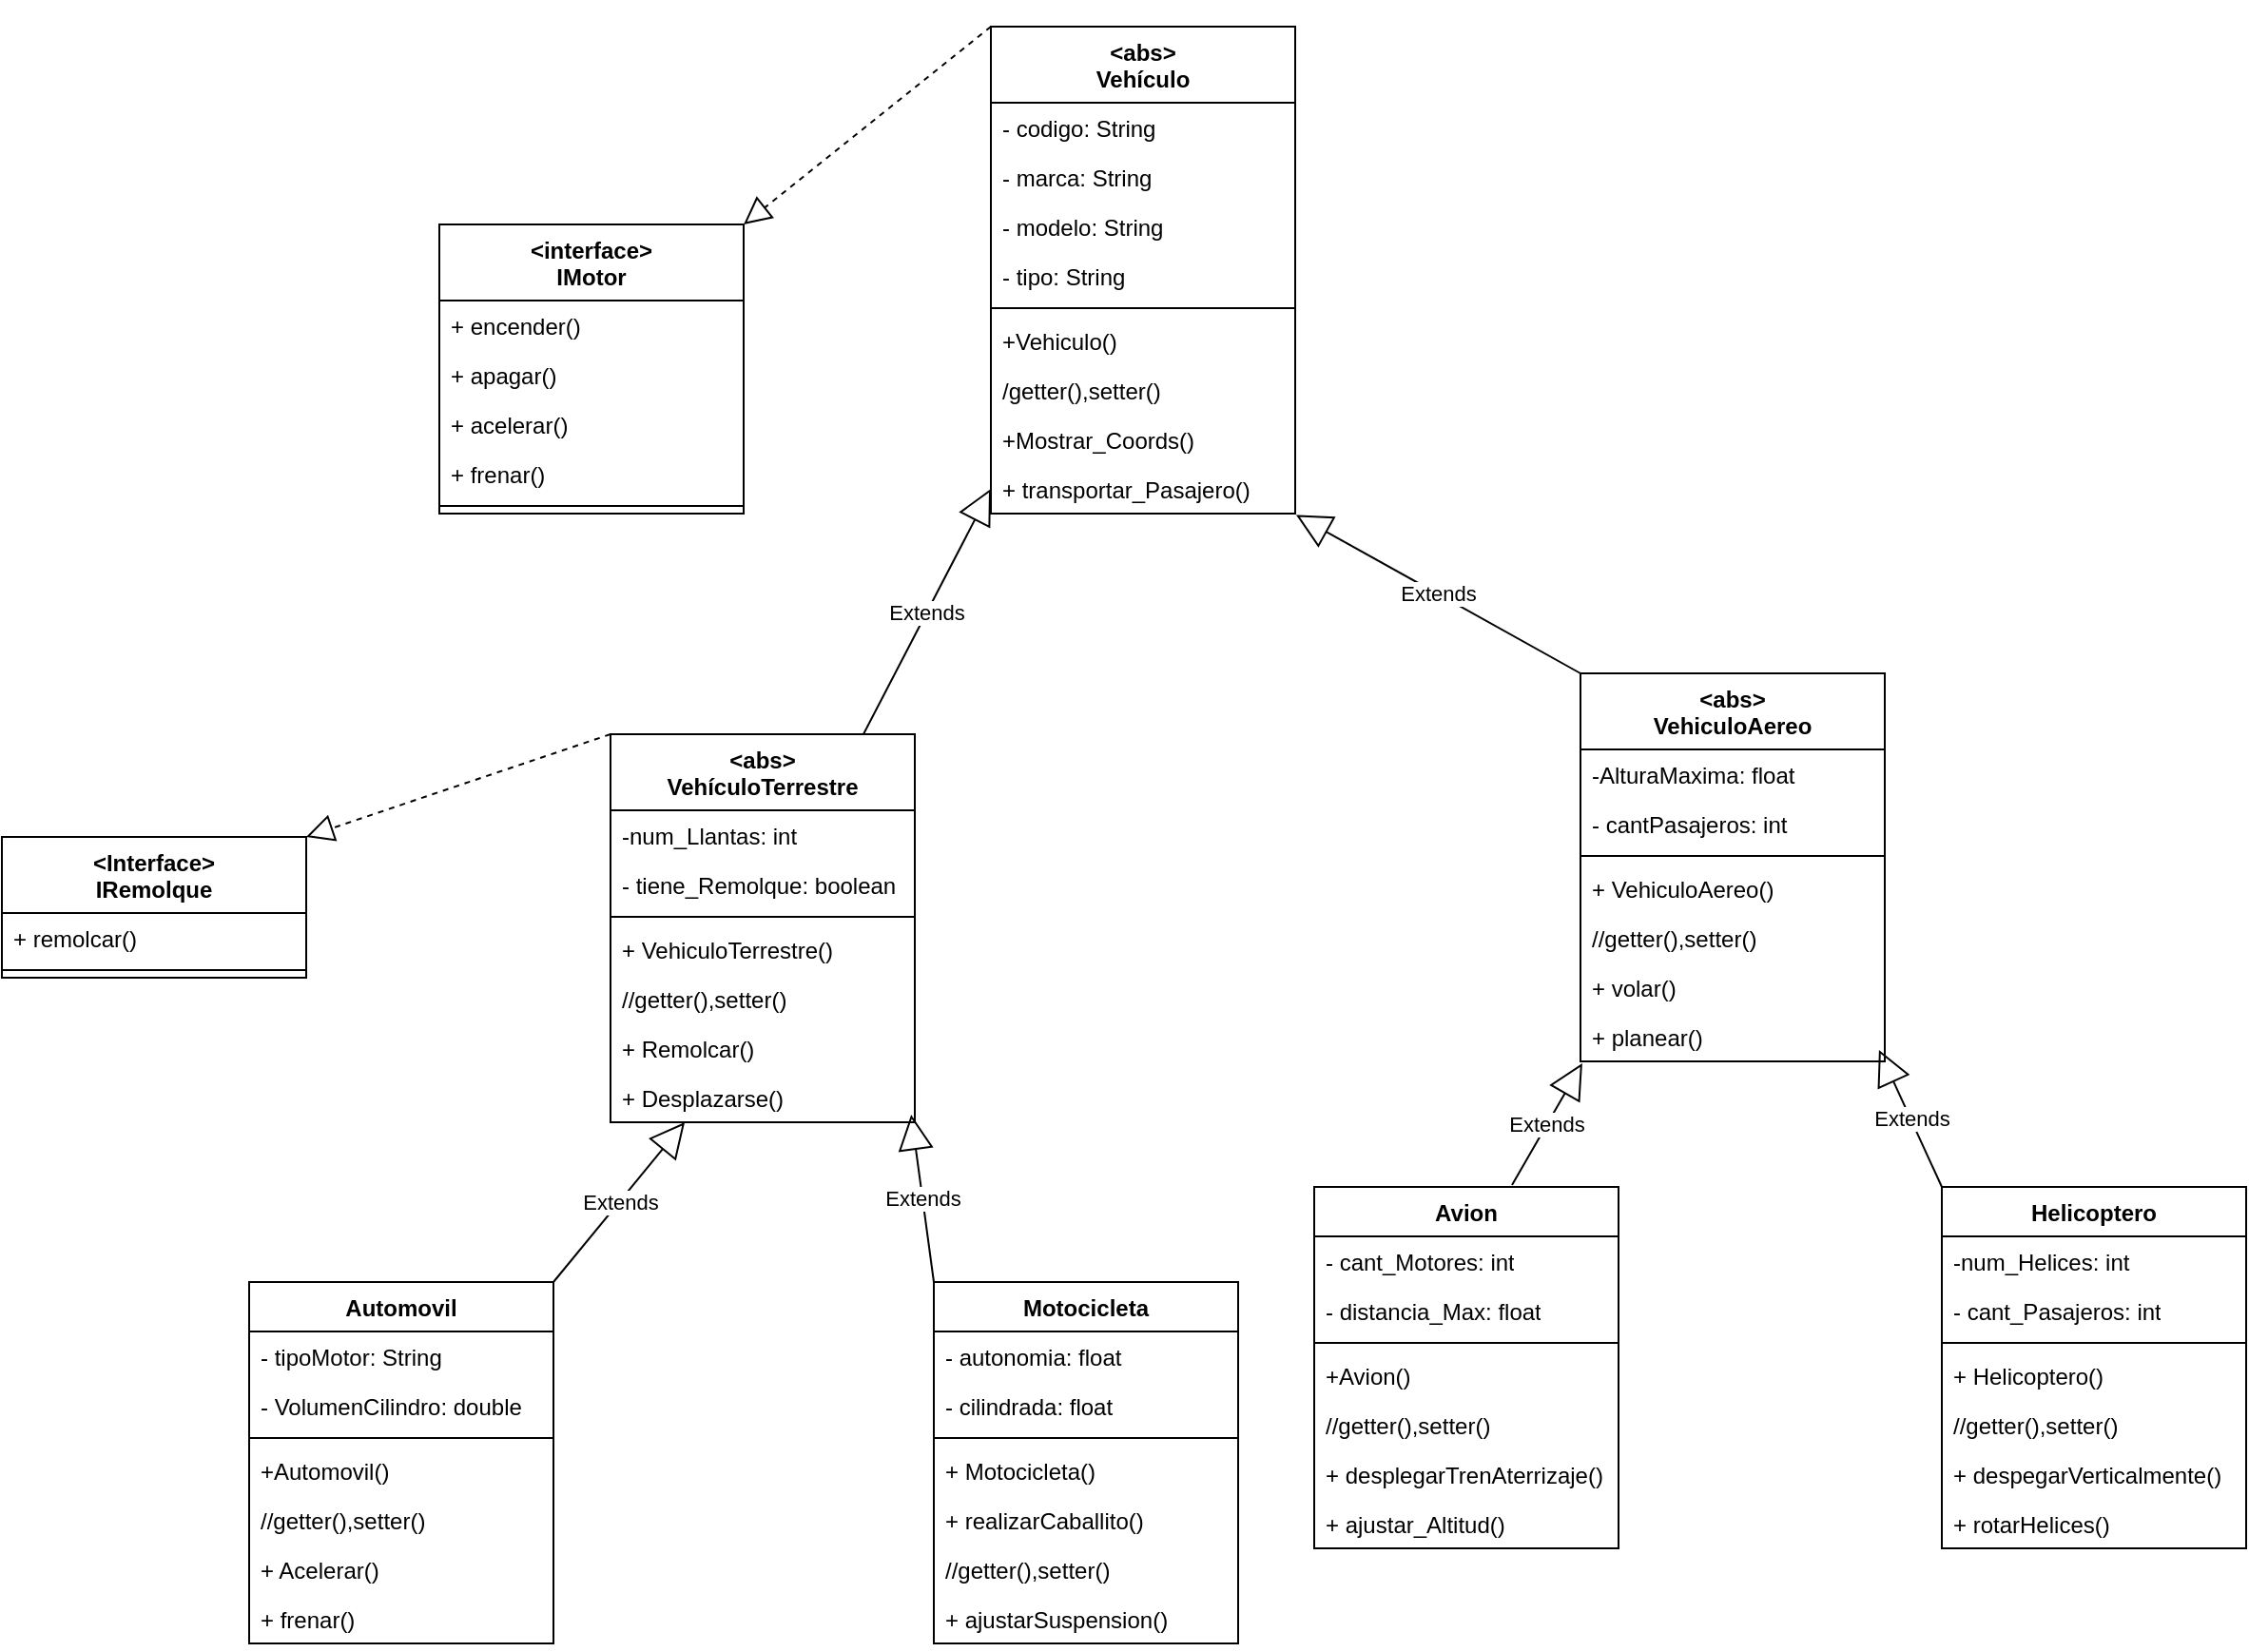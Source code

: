 <mxfile version="24.7.17">
  <diagram name="Página-1" id="dc03b1T352ycDqlAdQUm">
    <mxGraphModel dx="1633" dy="1932" grid="1" gridSize="10" guides="1" tooltips="1" connect="1" arrows="1" fold="1" page="1" pageScale="1" pageWidth="827" pageHeight="1169" math="0" shadow="0">
      <root>
        <mxCell id="0" />
        <mxCell id="1" parent="0" />
        <mxCell id="8NNRE4by3JGDWBvSM1WE-17" value="&amp;lt;abs&amp;gt;&lt;br&gt;Vehículo&lt;div&gt;&lt;br&gt;&lt;/div&gt;" style="swimlane;fontStyle=1;align=center;verticalAlign=top;childLayout=stackLayout;horizontal=1;startSize=40;horizontalStack=0;resizeParent=1;resizeParentMax=0;resizeLast=0;collapsible=1;marginBottom=0;whiteSpace=wrap;html=1;" parent="1" vertex="1">
          <mxGeometry x="890" y="-500" width="160" height="256" as="geometry" />
        </mxCell>
        <mxCell id="8NNRE4by3JGDWBvSM1WE-18" value="- codigo: String" style="text;strokeColor=none;fillColor=none;align=left;verticalAlign=top;spacingLeft=4;spacingRight=4;overflow=hidden;rotatable=0;points=[[0,0.5],[1,0.5]];portConstraint=eastwest;whiteSpace=wrap;html=1;" parent="8NNRE4by3JGDWBvSM1WE-17" vertex="1">
          <mxGeometry y="40" width="160" height="26" as="geometry" />
        </mxCell>
        <mxCell id="8NNRE4by3JGDWBvSM1WE-21" value="- marca: String" style="text;strokeColor=none;fillColor=none;align=left;verticalAlign=top;spacingLeft=4;spacingRight=4;overflow=hidden;rotatable=0;points=[[0,0.5],[1,0.5]];portConstraint=eastwest;whiteSpace=wrap;html=1;" parent="8NNRE4by3JGDWBvSM1WE-17" vertex="1">
          <mxGeometry y="66" width="160" height="26" as="geometry" />
        </mxCell>
        <mxCell id="8NNRE4by3JGDWBvSM1WE-22" value="- modelo: String" style="text;strokeColor=none;fillColor=none;align=left;verticalAlign=top;spacingLeft=4;spacingRight=4;overflow=hidden;rotatable=0;points=[[0,0.5],[1,0.5]];portConstraint=eastwest;whiteSpace=wrap;html=1;" parent="8NNRE4by3JGDWBvSM1WE-17" vertex="1">
          <mxGeometry y="92" width="160" height="26" as="geometry" />
        </mxCell>
        <mxCell id="8NNRE4by3JGDWBvSM1WE-23" value="- tipo: String" style="text;strokeColor=none;fillColor=none;align=left;verticalAlign=top;spacingLeft=4;spacingRight=4;overflow=hidden;rotatable=0;points=[[0,0.5],[1,0.5]];portConstraint=eastwest;whiteSpace=wrap;html=1;" parent="8NNRE4by3JGDWBvSM1WE-17" vertex="1">
          <mxGeometry y="118" width="160" height="26" as="geometry" />
        </mxCell>
        <mxCell id="8NNRE4by3JGDWBvSM1WE-19" value="" style="line;strokeWidth=1;fillColor=none;align=left;verticalAlign=middle;spacingTop=-1;spacingLeft=3;spacingRight=3;rotatable=0;labelPosition=right;points=[];portConstraint=eastwest;strokeColor=inherit;" parent="8NNRE4by3JGDWBvSM1WE-17" vertex="1">
          <mxGeometry y="144" width="160" height="8" as="geometry" />
        </mxCell>
        <mxCell id="8NNRE4by3JGDWBvSM1WE-20" value="+Vehiculo()" style="text;strokeColor=none;fillColor=none;align=left;verticalAlign=top;spacingLeft=4;spacingRight=4;overflow=hidden;rotatable=0;points=[[0,0.5],[1,0.5]];portConstraint=eastwest;whiteSpace=wrap;html=1;" parent="8NNRE4by3JGDWBvSM1WE-17" vertex="1">
          <mxGeometry y="152" width="160" height="26" as="geometry" />
        </mxCell>
        <mxCell id="8NNRE4by3JGDWBvSM1WE-88" value="/getter(),setter()" style="text;strokeColor=none;fillColor=none;align=left;verticalAlign=top;spacingLeft=4;spacingRight=4;overflow=hidden;rotatable=0;points=[[0,0.5],[1,0.5]];portConstraint=eastwest;whiteSpace=wrap;html=1;" parent="8NNRE4by3JGDWBvSM1WE-17" vertex="1">
          <mxGeometry y="178" width="160" height="26" as="geometry" />
        </mxCell>
        <mxCell id="8NNRE4by3JGDWBvSM1WE-24" value="+Mostrar_Coords()" style="text;strokeColor=none;fillColor=none;align=left;verticalAlign=top;spacingLeft=4;spacingRight=4;overflow=hidden;rotatable=0;points=[[0,0.5],[1,0.5]];portConstraint=eastwest;whiteSpace=wrap;html=1;" parent="8NNRE4by3JGDWBvSM1WE-17" vertex="1">
          <mxGeometry y="204" width="160" height="26" as="geometry" />
        </mxCell>
        <mxCell id="8NNRE4by3JGDWBvSM1WE-25" value="+ transportar_Pasajero()" style="text;strokeColor=none;fillColor=none;align=left;verticalAlign=top;spacingLeft=4;spacingRight=4;overflow=hidden;rotatable=0;points=[[0,0.5],[1,0.5]];portConstraint=eastwest;whiteSpace=wrap;html=1;" parent="8NNRE4by3JGDWBvSM1WE-17" vertex="1">
          <mxGeometry y="230" width="160" height="26" as="geometry" />
        </mxCell>
        <mxCell id="8NNRE4by3JGDWBvSM1WE-26" value="&amp;lt;abs&amp;gt;&lt;br&gt;VehículoTerrestre" style="swimlane;fontStyle=1;align=center;verticalAlign=top;childLayout=stackLayout;horizontal=1;startSize=40;horizontalStack=0;resizeParent=1;resizeParentMax=0;resizeLast=0;collapsible=1;marginBottom=0;whiteSpace=wrap;html=1;" parent="1" vertex="1">
          <mxGeometry x="690" y="-128" width="160" height="204" as="geometry" />
        </mxCell>
        <mxCell id="8NNRE4by3JGDWBvSM1WE-27" value="-num_Llantas: int" style="text;strokeColor=none;fillColor=none;align=left;verticalAlign=top;spacingLeft=4;spacingRight=4;overflow=hidden;rotatable=0;points=[[0,0.5],[1,0.5]];portConstraint=eastwest;whiteSpace=wrap;html=1;" parent="8NNRE4by3JGDWBvSM1WE-26" vertex="1">
          <mxGeometry y="40" width="160" height="26" as="geometry" />
        </mxCell>
        <mxCell id="8NNRE4by3JGDWBvSM1WE-30" value="- tiene_Remolque: boolean" style="text;strokeColor=none;fillColor=none;align=left;verticalAlign=top;spacingLeft=4;spacingRight=4;overflow=hidden;rotatable=0;points=[[0,0.5],[1,0.5]];portConstraint=eastwest;whiteSpace=wrap;html=1;" parent="8NNRE4by3JGDWBvSM1WE-26" vertex="1">
          <mxGeometry y="66" width="160" height="26" as="geometry" />
        </mxCell>
        <mxCell id="8NNRE4by3JGDWBvSM1WE-28" value="" style="line;strokeWidth=1;fillColor=none;align=left;verticalAlign=middle;spacingTop=-1;spacingLeft=3;spacingRight=3;rotatable=0;labelPosition=right;points=[];portConstraint=eastwest;strokeColor=inherit;" parent="8NNRE4by3JGDWBvSM1WE-26" vertex="1">
          <mxGeometry y="92" width="160" height="8" as="geometry" />
        </mxCell>
        <mxCell id="8NNRE4by3JGDWBvSM1WE-29" value="+ VehiculoTerrestre()" style="text;strokeColor=none;fillColor=none;align=left;verticalAlign=top;spacingLeft=4;spacingRight=4;overflow=hidden;rotatable=0;points=[[0,0.5],[1,0.5]];portConstraint=eastwest;whiteSpace=wrap;html=1;" parent="8NNRE4by3JGDWBvSM1WE-26" vertex="1">
          <mxGeometry y="100" width="160" height="26" as="geometry" />
        </mxCell>
        <mxCell id="8NNRE4by3JGDWBvSM1WE-89" value="//getter(),setter()" style="text;strokeColor=none;fillColor=none;align=left;verticalAlign=top;spacingLeft=4;spacingRight=4;overflow=hidden;rotatable=0;points=[[0,0.5],[1,0.5]];portConstraint=eastwest;whiteSpace=wrap;html=1;" parent="8NNRE4by3JGDWBvSM1WE-26" vertex="1">
          <mxGeometry y="126" width="160" height="26" as="geometry" />
        </mxCell>
        <mxCell id="8NNRE4by3JGDWBvSM1WE-31" value="+ Remolcar()" style="text;strokeColor=none;fillColor=none;align=left;verticalAlign=top;spacingLeft=4;spacingRight=4;overflow=hidden;rotatable=0;points=[[0,0.5],[1,0.5]];portConstraint=eastwest;whiteSpace=wrap;html=1;" parent="8NNRE4by3JGDWBvSM1WE-26" vertex="1">
          <mxGeometry y="152" width="160" height="26" as="geometry" />
        </mxCell>
        <mxCell id="8NNRE4by3JGDWBvSM1WE-32" value="+ Desplazarse()" style="text;strokeColor=none;fillColor=none;align=left;verticalAlign=top;spacingLeft=4;spacingRight=4;overflow=hidden;rotatable=0;points=[[0,0.5],[1,0.5]];portConstraint=eastwest;whiteSpace=wrap;html=1;" parent="8NNRE4by3JGDWBvSM1WE-26" vertex="1">
          <mxGeometry y="178" width="160" height="26" as="geometry" />
        </mxCell>
        <mxCell id="8NNRE4by3JGDWBvSM1WE-37" value="Automovil" style="swimlane;fontStyle=1;align=center;verticalAlign=top;childLayout=stackLayout;horizontal=1;startSize=26;horizontalStack=0;resizeParent=1;resizeParentMax=0;resizeLast=0;collapsible=1;marginBottom=0;whiteSpace=wrap;html=1;" parent="1" vertex="1">
          <mxGeometry x="500" y="160" width="160" height="190" as="geometry" />
        </mxCell>
        <mxCell id="8NNRE4by3JGDWBvSM1WE-38" value="- tipoMotor: String" style="text;strokeColor=none;fillColor=none;align=left;verticalAlign=top;spacingLeft=4;spacingRight=4;overflow=hidden;rotatable=0;points=[[0,0.5],[1,0.5]];portConstraint=eastwest;whiteSpace=wrap;html=1;" parent="8NNRE4by3JGDWBvSM1WE-37" vertex="1">
          <mxGeometry y="26" width="160" height="26" as="geometry" />
        </mxCell>
        <mxCell id="8NNRE4by3JGDWBvSM1WE-41" value="- VolumenCilindro: double" style="text;strokeColor=none;fillColor=none;align=left;verticalAlign=top;spacingLeft=4;spacingRight=4;overflow=hidden;rotatable=0;points=[[0,0.5],[1,0.5]];portConstraint=eastwest;whiteSpace=wrap;html=1;" parent="8NNRE4by3JGDWBvSM1WE-37" vertex="1">
          <mxGeometry y="52" width="160" height="26" as="geometry" />
        </mxCell>
        <mxCell id="8NNRE4by3JGDWBvSM1WE-39" value="" style="line;strokeWidth=1;fillColor=none;align=left;verticalAlign=middle;spacingTop=-1;spacingLeft=3;spacingRight=3;rotatable=0;labelPosition=right;points=[];portConstraint=eastwest;strokeColor=inherit;" parent="8NNRE4by3JGDWBvSM1WE-37" vertex="1">
          <mxGeometry y="78" width="160" height="8" as="geometry" />
        </mxCell>
        <mxCell id="8NNRE4by3JGDWBvSM1WE-40" value="+Automovil()" style="text;strokeColor=none;fillColor=none;align=left;verticalAlign=top;spacingLeft=4;spacingRight=4;overflow=hidden;rotatable=0;points=[[0,0.5],[1,0.5]];portConstraint=eastwest;whiteSpace=wrap;html=1;" parent="8NNRE4by3JGDWBvSM1WE-37" vertex="1">
          <mxGeometry y="86" width="160" height="26" as="geometry" />
        </mxCell>
        <mxCell id="8NNRE4by3JGDWBvSM1WE-90" value="//getter(),setter()" style="text;strokeColor=none;fillColor=none;align=left;verticalAlign=top;spacingLeft=4;spacingRight=4;overflow=hidden;rotatable=0;points=[[0,0.5],[1,0.5]];portConstraint=eastwest;whiteSpace=wrap;html=1;" parent="8NNRE4by3JGDWBvSM1WE-37" vertex="1">
          <mxGeometry y="112" width="160" height="26" as="geometry" />
        </mxCell>
        <mxCell id="8NNRE4by3JGDWBvSM1WE-42" value="+ Acelerar()" style="text;strokeColor=none;fillColor=none;align=left;verticalAlign=top;spacingLeft=4;spacingRight=4;overflow=hidden;rotatable=0;points=[[0,0.5],[1,0.5]];portConstraint=eastwest;whiteSpace=wrap;html=1;" parent="8NNRE4by3JGDWBvSM1WE-37" vertex="1">
          <mxGeometry y="138" width="160" height="26" as="geometry" />
        </mxCell>
        <mxCell id="8NNRE4by3JGDWBvSM1WE-43" value="+ frenar()" style="text;strokeColor=none;fillColor=none;align=left;verticalAlign=top;spacingLeft=4;spacingRight=4;overflow=hidden;rotatable=0;points=[[0,0.5],[1,0.5]];portConstraint=eastwest;whiteSpace=wrap;html=1;" parent="8NNRE4by3JGDWBvSM1WE-37" vertex="1">
          <mxGeometry y="164" width="160" height="26" as="geometry" />
        </mxCell>
        <mxCell id="8NNRE4by3JGDWBvSM1WE-44" value="Motocicleta" style="swimlane;fontStyle=1;align=center;verticalAlign=top;childLayout=stackLayout;horizontal=1;startSize=26;horizontalStack=0;resizeParent=1;resizeParentMax=0;resizeLast=0;collapsible=1;marginBottom=0;whiteSpace=wrap;html=1;" parent="1" vertex="1">
          <mxGeometry x="860" y="160" width="160" height="190" as="geometry" />
        </mxCell>
        <mxCell id="8NNRE4by3JGDWBvSM1WE-45" value="- autonomia: float" style="text;strokeColor=none;fillColor=none;align=left;verticalAlign=top;spacingLeft=4;spacingRight=4;overflow=hidden;rotatable=0;points=[[0,0.5],[1,0.5]];portConstraint=eastwest;whiteSpace=wrap;html=1;" parent="8NNRE4by3JGDWBvSM1WE-44" vertex="1">
          <mxGeometry y="26" width="160" height="26" as="geometry" />
        </mxCell>
        <mxCell id="8NNRE4by3JGDWBvSM1WE-48" value="- cilindrada: float" style="text;strokeColor=none;fillColor=none;align=left;verticalAlign=top;spacingLeft=4;spacingRight=4;overflow=hidden;rotatable=0;points=[[0,0.5],[1,0.5]];portConstraint=eastwest;whiteSpace=wrap;html=1;" parent="8NNRE4by3JGDWBvSM1WE-44" vertex="1">
          <mxGeometry y="52" width="160" height="26" as="geometry" />
        </mxCell>
        <mxCell id="8NNRE4by3JGDWBvSM1WE-46" value="" style="line;strokeWidth=1;fillColor=none;align=left;verticalAlign=middle;spacingTop=-1;spacingLeft=3;spacingRight=3;rotatable=0;labelPosition=right;points=[];portConstraint=eastwest;strokeColor=inherit;" parent="8NNRE4by3JGDWBvSM1WE-44" vertex="1">
          <mxGeometry y="78" width="160" height="8" as="geometry" />
        </mxCell>
        <mxCell id="8NNRE4by3JGDWBvSM1WE-47" value="+ Motocicleta()" style="text;strokeColor=none;fillColor=none;align=left;verticalAlign=top;spacingLeft=4;spacingRight=4;overflow=hidden;rotatable=0;points=[[0,0.5],[1,0.5]];portConstraint=eastwest;whiteSpace=wrap;html=1;" parent="8NNRE4by3JGDWBvSM1WE-44" vertex="1">
          <mxGeometry y="86" width="160" height="26" as="geometry" />
        </mxCell>
        <mxCell id="8NNRE4by3JGDWBvSM1WE-92" value="+ realizarCaballito()" style="text;strokeColor=none;fillColor=none;align=left;verticalAlign=top;spacingLeft=4;spacingRight=4;overflow=hidden;rotatable=0;points=[[0,0.5],[1,0.5]];portConstraint=eastwest;whiteSpace=wrap;html=1;" parent="8NNRE4by3JGDWBvSM1WE-44" vertex="1">
          <mxGeometry y="112" width="160" height="26" as="geometry" />
        </mxCell>
        <mxCell id="8NNRE4by3JGDWBvSM1WE-49" value="//getter(),setter()" style="text;strokeColor=none;fillColor=none;align=left;verticalAlign=top;spacingLeft=4;spacingRight=4;overflow=hidden;rotatable=0;points=[[0,0.5],[1,0.5]];portConstraint=eastwest;whiteSpace=wrap;html=1;" parent="8NNRE4by3JGDWBvSM1WE-44" vertex="1">
          <mxGeometry y="138" width="160" height="26" as="geometry" />
        </mxCell>
        <mxCell id="8NNRE4by3JGDWBvSM1WE-50" value="+ ajustarSuspension()" style="text;strokeColor=none;fillColor=none;align=left;verticalAlign=top;spacingLeft=4;spacingRight=4;overflow=hidden;rotatable=0;points=[[0,0.5],[1,0.5]];portConstraint=eastwest;whiteSpace=wrap;html=1;" parent="8NNRE4by3JGDWBvSM1WE-44" vertex="1">
          <mxGeometry y="164" width="160" height="26" as="geometry" />
        </mxCell>
        <mxCell id="8NNRE4by3JGDWBvSM1WE-51" value="&amp;lt;abs&amp;gt;&lt;br&gt;VehiculoAereo" style="swimlane;fontStyle=1;align=center;verticalAlign=top;childLayout=stackLayout;horizontal=1;startSize=40;horizontalStack=0;resizeParent=1;resizeParentMax=0;resizeLast=0;collapsible=1;marginBottom=0;whiteSpace=wrap;html=1;" parent="1" vertex="1">
          <mxGeometry x="1200" y="-160" width="160" height="204" as="geometry" />
        </mxCell>
        <mxCell id="8NNRE4by3JGDWBvSM1WE-52" value="-AlturaMaxima: float" style="text;strokeColor=none;fillColor=none;align=left;verticalAlign=top;spacingLeft=4;spacingRight=4;overflow=hidden;rotatable=0;points=[[0,0.5],[1,0.5]];portConstraint=eastwest;whiteSpace=wrap;html=1;" parent="8NNRE4by3JGDWBvSM1WE-51" vertex="1">
          <mxGeometry y="40" width="160" height="26" as="geometry" />
        </mxCell>
        <mxCell id="8NNRE4by3JGDWBvSM1WE-63" value="- cantPasajeros: int" style="text;strokeColor=none;fillColor=none;align=left;verticalAlign=top;spacingLeft=4;spacingRight=4;overflow=hidden;rotatable=0;points=[[0,0.5],[1,0.5]];portConstraint=eastwest;whiteSpace=wrap;html=1;" parent="8NNRE4by3JGDWBvSM1WE-51" vertex="1">
          <mxGeometry y="66" width="160" height="26" as="geometry" />
        </mxCell>
        <mxCell id="8NNRE4by3JGDWBvSM1WE-53" value="" style="line;strokeWidth=1;fillColor=none;align=left;verticalAlign=middle;spacingTop=-1;spacingLeft=3;spacingRight=3;rotatable=0;labelPosition=right;points=[];portConstraint=eastwest;strokeColor=inherit;" parent="8NNRE4by3JGDWBvSM1WE-51" vertex="1">
          <mxGeometry y="92" width="160" height="8" as="geometry" />
        </mxCell>
        <mxCell id="8NNRE4by3JGDWBvSM1WE-54" value="+ VehiculoAereo()" style="text;strokeColor=none;fillColor=none;align=left;verticalAlign=top;spacingLeft=4;spacingRight=4;overflow=hidden;rotatable=0;points=[[0,0.5],[1,0.5]];portConstraint=eastwest;whiteSpace=wrap;html=1;" parent="8NNRE4by3JGDWBvSM1WE-51" vertex="1">
          <mxGeometry y="100" width="160" height="26" as="geometry" />
        </mxCell>
        <mxCell id="8NNRE4by3JGDWBvSM1WE-93" value="//getter(),setter()" style="text;strokeColor=none;fillColor=none;align=left;verticalAlign=top;spacingLeft=4;spacingRight=4;overflow=hidden;rotatable=0;points=[[0,0.5],[1,0.5]];portConstraint=eastwest;whiteSpace=wrap;html=1;" parent="8NNRE4by3JGDWBvSM1WE-51" vertex="1">
          <mxGeometry y="126" width="160" height="26" as="geometry" />
        </mxCell>
        <mxCell id="8NNRE4by3JGDWBvSM1WE-64" value="+ volar()" style="text;strokeColor=none;fillColor=none;align=left;verticalAlign=top;spacingLeft=4;spacingRight=4;overflow=hidden;rotatable=0;points=[[0,0.5],[1,0.5]];portConstraint=eastwest;whiteSpace=wrap;html=1;" parent="8NNRE4by3JGDWBvSM1WE-51" vertex="1">
          <mxGeometry y="152" width="160" height="26" as="geometry" />
        </mxCell>
        <mxCell id="8NNRE4by3JGDWBvSM1WE-65" value="+ planear()" style="text;strokeColor=none;fillColor=none;align=left;verticalAlign=top;spacingLeft=4;spacingRight=4;overflow=hidden;rotatable=0;points=[[0,0.5],[1,0.5]];portConstraint=eastwest;whiteSpace=wrap;html=1;" parent="8NNRE4by3JGDWBvSM1WE-51" vertex="1">
          <mxGeometry y="178" width="160" height="26" as="geometry" />
        </mxCell>
        <mxCell id="8NNRE4by3JGDWBvSM1WE-55" value="Avion" style="swimlane;fontStyle=1;align=center;verticalAlign=top;childLayout=stackLayout;horizontal=1;startSize=26;horizontalStack=0;resizeParent=1;resizeParentMax=0;resizeLast=0;collapsible=1;marginBottom=0;whiteSpace=wrap;html=1;" parent="1" vertex="1">
          <mxGeometry x="1060" y="110" width="160" height="190" as="geometry" />
        </mxCell>
        <mxCell id="8NNRE4by3JGDWBvSM1WE-56" value="- cant_Motores: int" style="text;strokeColor=none;fillColor=none;align=left;verticalAlign=top;spacingLeft=4;spacingRight=4;overflow=hidden;rotatable=0;points=[[0,0.5],[1,0.5]];portConstraint=eastwest;whiteSpace=wrap;html=1;" parent="8NNRE4by3JGDWBvSM1WE-55" vertex="1">
          <mxGeometry y="26" width="160" height="26" as="geometry" />
        </mxCell>
        <mxCell id="8NNRE4by3JGDWBvSM1WE-66" value="- distancia_Max: float" style="text;strokeColor=none;fillColor=none;align=left;verticalAlign=top;spacingLeft=4;spacingRight=4;overflow=hidden;rotatable=0;points=[[0,0.5],[1,0.5]];portConstraint=eastwest;whiteSpace=wrap;html=1;" parent="8NNRE4by3JGDWBvSM1WE-55" vertex="1">
          <mxGeometry y="52" width="160" height="26" as="geometry" />
        </mxCell>
        <mxCell id="8NNRE4by3JGDWBvSM1WE-57" value="" style="line;strokeWidth=1;fillColor=none;align=left;verticalAlign=middle;spacingTop=-1;spacingLeft=3;spacingRight=3;rotatable=0;labelPosition=right;points=[];portConstraint=eastwest;strokeColor=inherit;" parent="8NNRE4by3JGDWBvSM1WE-55" vertex="1">
          <mxGeometry y="78" width="160" height="8" as="geometry" />
        </mxCell>
        <mxCell id="8NNRE4by3JGDWBvSM1WE-58" value="+Avion()" style="text;strokeColor=none;fillColor=none;align=left;verticalAlign=top;spacingLeft=4;spacingRight=4;overflow=hidden;rotatable=0;points=[[0,0.5],[1,0.5]];portConstraint=eastwest;whiteSpace=wrap;html=1;" parent="8NNRE4by3JGDWBvSM1WE-55" vertex="1">
          <mxGeometry y="86" width="160" height="26" as="geometry" />
        </mxCell>
        <mxCell id="8NNRE4by3JGDWBvSM1WE-94" value="//getter(),setter()" style="text;strokeColor=none;fillColor=none;align=left;verticalAlign=top;spacingLeft=4;spacingRight=4;overflow=hidden;rotatable=0;points=[[0,0.5],[1,0.5]];portConstraint=eastwest;whiteSpace=wrap;html=1;" parent="8NNRE4by3JGDWBvSM1WE-55" vertex="1">
          <mxGeometry y="112" width="160" height="26" as="geometry" />
        </mxCell>
        <mxCell id="8NNRE4by3JGDWBvSM1WE-67" value="+ desplegarTrenAterrizaje()" style="text;strokeColor=none;fillColor=none;align=left;verticalAlign=top;spacingLeft=4;spacingRight=4;overflow=hidden;rotatable=0;points=[[0,0.5],[1,0.5]];portConstraint=eastwest;whiteSpace=wrap;html=1;" parent="8NNRE4by3JGDWBvSM1WE-55" vertex="1">
          <mxGeometry y="138" width="160" height="26" as="geometry" />
        </mxCell>
        <mxCell id="8NNRE4by3JGDWBvSM1WE-68" value="+ ajustar_Altitud()" style="text;strokeColor=none;fillColor=none;align=left;verticalAlign=top;spacingLeft=4;spacingRight=4;overflow=hidden;rotatable=0;points=[[0,0.5],[1,0.5]];portConstraint=eastwest;whiteSpace=wrap;html=1;" parent="8NNRE4by3JGDWBvSM1WE-55" vertex="1">
          <mxGeometry y="164" width="160" height="26" as="geometry" />
        </mxCell>
        <mxCell id="8NNRE4by3JGDWBvSM1WE-59" value="Helicoptero" style="swimlane;fontStyle=1;align=center;verticalAlign=top;childLayout=stackLayout;horizontal=1;startSize=26;horizontalStack=0;resizeParent=1;resizeParentMax=0;resizeLast=0;collapsible=1;marginBottom=0;whiteSpace=wrap;html=1;" parent="1" vertex="1">
          <mxGeometry x="1390" y="110" width="160" height="190" as="geometry" />
        </mxCell>
        <mxCell id="8NNRE4by3JGDWBvSM1WE-60" value="-num_Helices: int" style="text;strokeColor=none;fillColor=none;align=left;verticalAlign=top;spacingLeft=4;spacingRight=4;overflow=hidden;rotatable=0;points=[[0,0.5],[1,0.5]];portConstraint=eastwest;whiteSpace=wrap;html=1;" parent="8NNRE4by3JGDWBvSM1WE-59" vertex="1">
          <mxGeometry y="26" width="160" height="26" as="geometry" />
        </mxCell>
        <mxCell id="8NNRE4by3JGDWBvSM1WE-62" value="- cant_Pasajeros: int" style="text;strokeColor=none;fillColor=none;align=left;verticalAlign=top;spacingLeft=4;spacingRight=4;overflow=hidden;rotatable=0;points=[[0,0.5],[1,0.5]];portConstraint=eastwest;whiteSpace=wrap;html=1;" parent="8NNRE4by3JGDWBvSM1WE-59" vertex="1">
          <mxGeometry y="52" width="160" height="26" as="geometry" />
        </mxCell>
        <mxCell id="8NNRE4by3JGDWBvSM1WE-61" value="" style="line;strokeWidth=1;fillColor=none;align=left;verticalAlign=middle;spacingTop=-1;spacingLeft=3;spacingRight=3;rotatable=0;labelPosition=right;points=[];portConstraint=eastwest;strokeColor=inherit;" parent="8NNRE4by3JGDWBvSM1WE-59" vertex="1">
          <mxGeometry y="78" width="160" height="8" as="geometry" />
        </mxCell>
        <mxCell id="8NNRE4by3JGDWBvSM1WE-70" value="+ Helicoptero()" style="text;strokeColor=none;fillColor=none;align=left;verticalAlign=top;spacingLeft=4;spacingRight=4;overflow=hidden;rotatable=0;points=[[0,0.5],[1,0.5]];portConstraint=eastwest;whiteSpace=wrap;html=1;" parent="8NNRE4by3JGDWBvSM1WE-59" vertex="1">
          <mxGeometry y="86" width="160" height="26" as="geometry" />
        </mxCell>
        <mxCell id="8NNRE4by3JGDWBvSM1WE-95" value="//getter(),setter()" style="text;strokeColor=none;fillColor=none;align=left;verticalAlign=top;spacingLeft=4;spacingRight=4;overflow=hidden;rotatable=0;points=[[0,0.5],[1,0.5]];portConstraint=eastwest;whiteSpace=wrap;html=1;" parent="8NNRE4by3JGDWBvSM1WE-59" vertex="1">
          <mxGeometry y="112" width="160" height="26" as="geometry" />
        </mxCell>
        <mxCell id="8NNRE4by3JGDWBvSM1WE-72" value="+ despegarVerticalmente()" style="text;strokeColor=none;fillColor=none;align=left;verticalAlign=top;spacingLeft=4;spacingRight=4;overflow=hidden;rotatable=0;points=[[0,0.5],[1,0.5]];portConstraint=eastwest;whiteSpace=wrap;html=1;" parent="8NNRE4by3JGDWBvSM1WE-59" vertex="1">
          <mxGeometry y="138" width="160" height="26" as="geometry" />
        </mxCell>
        <mxCell id="8NNRE4by3JGDWBvSM1WE-73" value="+ rotarHelices()" style="text;strokeColor=none;fillColor=none;align=left;verticalAlign=top;spacingLeft=4;spacingRight=4;overflow=hidden;rotatable=0;points=[[0,0.5],[1,0.5]];portConstraint=eastwest;whiteSpace=wrap;html=1;" parent="8NNRE4by3JGDWBvSM1WE-59" vertex="1">
          <mxGeometry y="164" width="160" height="26" as="geometry" />
        </mxCell>
        <mxCell id="8NNRE4by3JGDWBvSM1WE-74" value="&amp;lt;interface&amp;gt;&lt;br&gt;IMotor" style="swimlane;fontStyle=1;align=center;verticalAlign=top;childLayout=stackLayout;horizontal=1;startSize=40;horizontalStack=0;resizeParent=1;resizeParentMax=0;resizeLast=0;collapsible=1;marginBottom=0;whiteSpace=wrap;html=1;" parent="1" vertex="1">
          <mxGeometry x="600" y="-396" width="160" height="152" as="geometry" />
        </mxCell>
        <mxCell id="8NNRE4by3JGDWBvSM1WE-75" value="+ encender()" style="text;strokeColor=none;fillColor=none;align=left;verticalAlign=top;spacingLeft=4;spacingRight=4;overflow=hidden;rotatable=0;points=[[0,0.5],[1,0.5]];portConstraint=eastwest;whiteSpace=wrap;html=1;" parent="8NNRE4by3JGDWBvSM1WE-74" vertex="1">
          <mxGeometry y="40" width="160" height="26" as="geometry" />
        </mxCell>
        <mxCell id="8NNRE4by3JGDWBvSM1WE-82" value="+ apagar()" style="text;strokeColor=none;fillColor=none;align=left;verticalAlign=top;spacingLeft=4;spacingRight=4;overflow=hidden;rotatable=0;points=[[0,0.5],[1,0.5]];portConstraint=eastwest;whiteSpace=wrap;html=1;" parent="8NNRE4by3JGDWBvSM1WE-74" vertex="1">
          <mxGeometry y="66" width="160" height="26" as="geometry" />
        </mxCell>
        <mxCell id="8NNRE4by3JGDWBvSM1WE-83" value="+ acelerar()" style="text;strokeColor=none;fillColor=none;align=left;verticalAlign=top;spacingLeft=4;spacingRight=4;overflow=hidden;rotatable=0;points=[[0,0.5],[1,0.5]];portConstraint=eastwest;whiteSpace=wrap;html=1;" parent="8NNRE4by3JGDWBvSM1WE-74" vertex="1">
          <mxGeometry y="92" width="160" height="26" as="geometry" />
        </mxCell>
        <mxCell id="8NNRE4by3JGDWBvSM1WE-84" value="+ frenar()" style="text;strokeColor=none;fillColor=none;align=left;verticalAlign=top;spacingLeft=4;spacingRight=4;overflow=hidden;rotatable=0;points=[[0,0.5],[1,0.5]];portConstraint=eastwest;whiteSpace=wrap;html=1;" parent="8NNRE4by3JGDWBvSM1WE-74" vertex="1">
          <mxGeometry y="118" width="160" height="26" as="geometry" />
        </mxCell>
        <mxCell id="8NNRE4by3JGDWBvSM1WE-76" value="" style="line;strokeWidth=1;fillColor=none;align=left;verticalAlign=middle;spacingTop=-1;spacingLeft=3;spacingRight=3;rotatable=0;labelPosition=right;points=[];portConstraint=eastwest;strokeColor=inherit;" parent="8NNRE4by3JGDWBvSM1WE-74" vertex="1">
          <mxGeometry y="144" width="160" height="8" as="geometry" />
        </mxCell>
        <mxCell id="8NNRE4by3JGDWBvSM1WE-78" value="&amp;lt;Interface&amp;gt;&lt;br&gt;IRemolque" style="swimlane;fontStyle=1;align=center;verticalAlign=top;childLayout=stackLayout;horizontal=1;startSize=40;horizontalStack=0;resizeParent=1;resizeParentMax=0;resizeLast=0;collapsible=1;marginBottom=0;whiteSpace=wrap;html=1;" parent="1" vertex="1">
          <mxGeometry x="370" y="-74" width="160" height="74" as="geometry" />
        </mxCell>
        <mxCell id="8NNRE4by3JGDWBvSM1WE-79" value="+ remolcar()" style="text;strokeColor=none;fillColor=none;align=left;verticalAlign=top;spacingLeft=4;spacingRight=4;overflow=hidden;rotatable=0;points=[[0,0.5],[1,0.5]];portConstraint=eastwest;whiteSpace=wrap;html=1;" parent="8NNRE4by3JGDWBvSM1WE-78" vertex="1">
          <mxGeometry y="40" width="160" height="26" as="geometry" />
        </mxCell>
        <mxCell id="8NNRE4by3JGDWBvSM1WE-80" value="" style="line;strokeWidth=1;fillColor=none;align=left;verticalAlign=middle;spacingTop=-1;spacingLeft=3;spacingRight=3;rotatable=0;labelPosition=right;points=[];portConstraint=eastwest;strokeColor=inherit;" parent="8NNRE4by3JGDWBvSM1WE-78" vertex="1">
          <mxGeometry y="66" width="160" height="8" as="geometry" />
        </mxCell>
        <mxCell id="8NNRE4by3JGDWBvSM1WE-101" value="Extends" style="endArrow=block;endSize=16;endFill=0;html=1;rounded=0;entryX=0;entryY=0.5;entryDx=0;entryDy=0;" parent="1" source="8NNRE4by3JGDWBvSM1WE-26" target="8NNRE4by3JGDWBvSM1WE-25" edge="1">
          <mxGeometry width="160" relative="1" as="geometry">
            <mxPoint x="820" y="-10" as="sourcePoint" />
            <mxPoint x="890" y="-70" as="targetPoint" />
          </mxGeometry>
        </mxCell>
        <mxCell id="8NNRE4by3JGDWBvSM1WE-104" value="Extends" style="endArrow=block;endSize=16;endFill=0;html=1;rounded=0;entryX=1.003;entryY=1.027;entryDx=0;entryDy=0;entryPerimeter=0;exitX=0;exitY=0;exitDx=0;exitDy=0;" parent="1" source="8NNRE4by3JGDWBvSM1WE-51" target="8NNRE4by3JGDWBvSM1WE-25" edge="1">
          <mxGeometry width="160" relative="1" as="geometry">
            <mxPoint x="920" y="-180" as="sourcePoint" />
            <mxPoint x="1080" y="-180" as="targetPoint" />
          </mxGeometry>
        </mxCell>
        <mxCell id="8NNRE4by3JGDWBvSM1WE-106" value="Extends" style="endArrow=block;endSize=16;endFill=0;html=1;rounded=0;exitX=1;exitY=0;exitDx=0;exitDy=0;entryX=0.244;entryY=1;entryDx=0;entryDy=0;entryPerimeter=0;" parent="1" source="8NNRE4by3JGDWBvSM1WE-37" target="8NNRE4by3JGDWBvSM1WE-32" edge="1">
          <mxGeometry width="160" relative="1" as="geometry">
            <mxPoint x="920" y="120" as="sourcePoint" />
            <mxPoint x="1080" y="120" as="targetPoint" />
          </mxGeometry>
        </mxCell>
        <mxCell id="8NNRE4by3JGDWBvSM1WE-107" value="Extends" style="endArrow=block;endSize=16;endFill=0;html=1;rounded=0;exitX=0;exitY=0;exitDx=0;exitDy=0;entryX=0.988;entryY=0.846;entryDx=0;entryDy=0;entryPerimeter=0;" parent="1" source="8NNRE4by3JGDWBvSM1WE-44" target="8NNRE4by3JGDWBvSM1WE-32" edge="1">
          <mxGeometry width="160" relative="1" as="geometry">
            <mxPoint x="920" y="120" as="sourcePoint" />
            <mxPoint x="1080" y="120" as="targetPoint" />
          </mxGeometry>
        </mxCell>
        <mxCell id="8NNRE4by3JGDWBvSM1WE-108" value="Extends" style="endArrow=block;endSize=16;endFill=0;html=1;rounded=0;exitX=0.65;exitY=-0.005;exitDx=0;exitDy=0;exitPerimeter=0;entryX=0.006;entryY=1.038;entryDx=0;entryDy=0;entryPerimeter=0;" parent="1" source="8NNRE4by3JGDWBvSM1WE-55" target="8NNRE4by3JGDWBvSM1WE-65" edge="1">
          <mxGeometry width="160" relative="1" as="geometry">
            <mxPoint x="920" y="60" as="sourcePoint" />
            <mxPoint x="1080" y="60" as="targetPoint" />
          </mxGeometry>
        </mxCell>
        <mxCell id="8NNRE4by3JGDWBvSM1WE-109" value="Extends" style="endArrow=block;endSize=16;endFill=0;html=1;rounded=0;exitX=0;exitY=0;exitDx=0;exitDy=0;entryX=0.981;entryY=0.769;entryDx=0;entryDy=0;entryPerimeter=0;" parent="1" source="8NNRE4by3JGDWBvSM1WE-59" target="8NNRE4by3JGDWBvSM1WE-65" edge="1">
          <mxGeometry width="160" relative="1" as="geometry">
            <mxPoint x="920" y="60" as="sourcePoint" />
            <mxPoint x="1080" y="60" as="targetPoint" />
          </mxGeometry>
        </mxCell>
        <mxCell id="8NNRE4by3JGDWBvSM1WE-110" value="" style="endArrow=block;dashed=1;endFill=0;endSize=12;html=1;rounded=0;entryX=1;entryY=0;entryDx=0;entryDy=0;exitX=0;exitY=0;exitDx=0;exitDy=0;" parent="1" source="8NNRE4by3JGDWBvSM1WE-26" target="8NNRE4by3JGDWBvSM1WE-78" edge="1">
          <mxGeometry width="160" relative="1" as="geometry">
            <mxPoint x="920" y="-140" as="sourcePoint" />
            <mxPoint x="1080" y="-140" as="targetPoint" />
          </mxGeometry>
        </mxCell>
        <mxCell id="8NNRE4by3JGDWBvSM1WE-111" value="" style="endArrow=block;dashed=1;endFill=0;endSize=12;html=1;rounded=0;entryX=1;entryY=0;entryDx=0;entryDy=0;exitX=0;exitY=0;exitDx=0;exitDy=0;" parent="1" source="8NNRE4by3JGDWBvSM1WE-17" target="8NNRE4by3JGDWBvSM1WE-74" edge="1">
          <mxGeometry width="160" relative="1" as="geometry">
            <mxPoint x="920" y="-280" as="sourcePoint" />
            <mxPoint x="1080" y="-280" as="targetPoint" />
          </mxGeometry>
        </mxCell>
      </root>
    </mxGraphModel>
  </diagram>
</mxfile>
